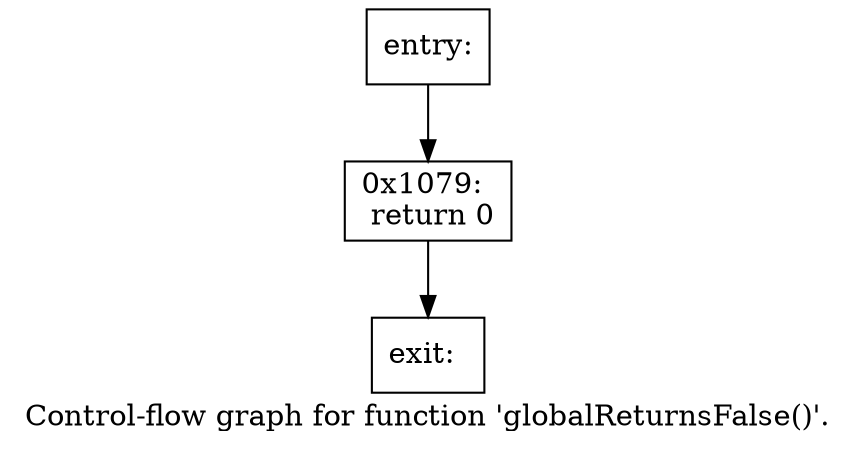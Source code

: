 digraph "Control-flow graph for function 'globalReturnsFalse()'." {
  label="Control-flow graph for function 'globalReturnsFalse()'.";
  node [shape=record];

  Node06FA1780 [label="{entry:\l}"];
  Node06FA1780 -> Node06FA1468;
  Node06FA1468 [label="{0x1079:\l  return 0\l}"];
  Node06FA1468 -> Node06FA15D0;
  Node06FA15D0 [label="{exit:\l}"];

}
